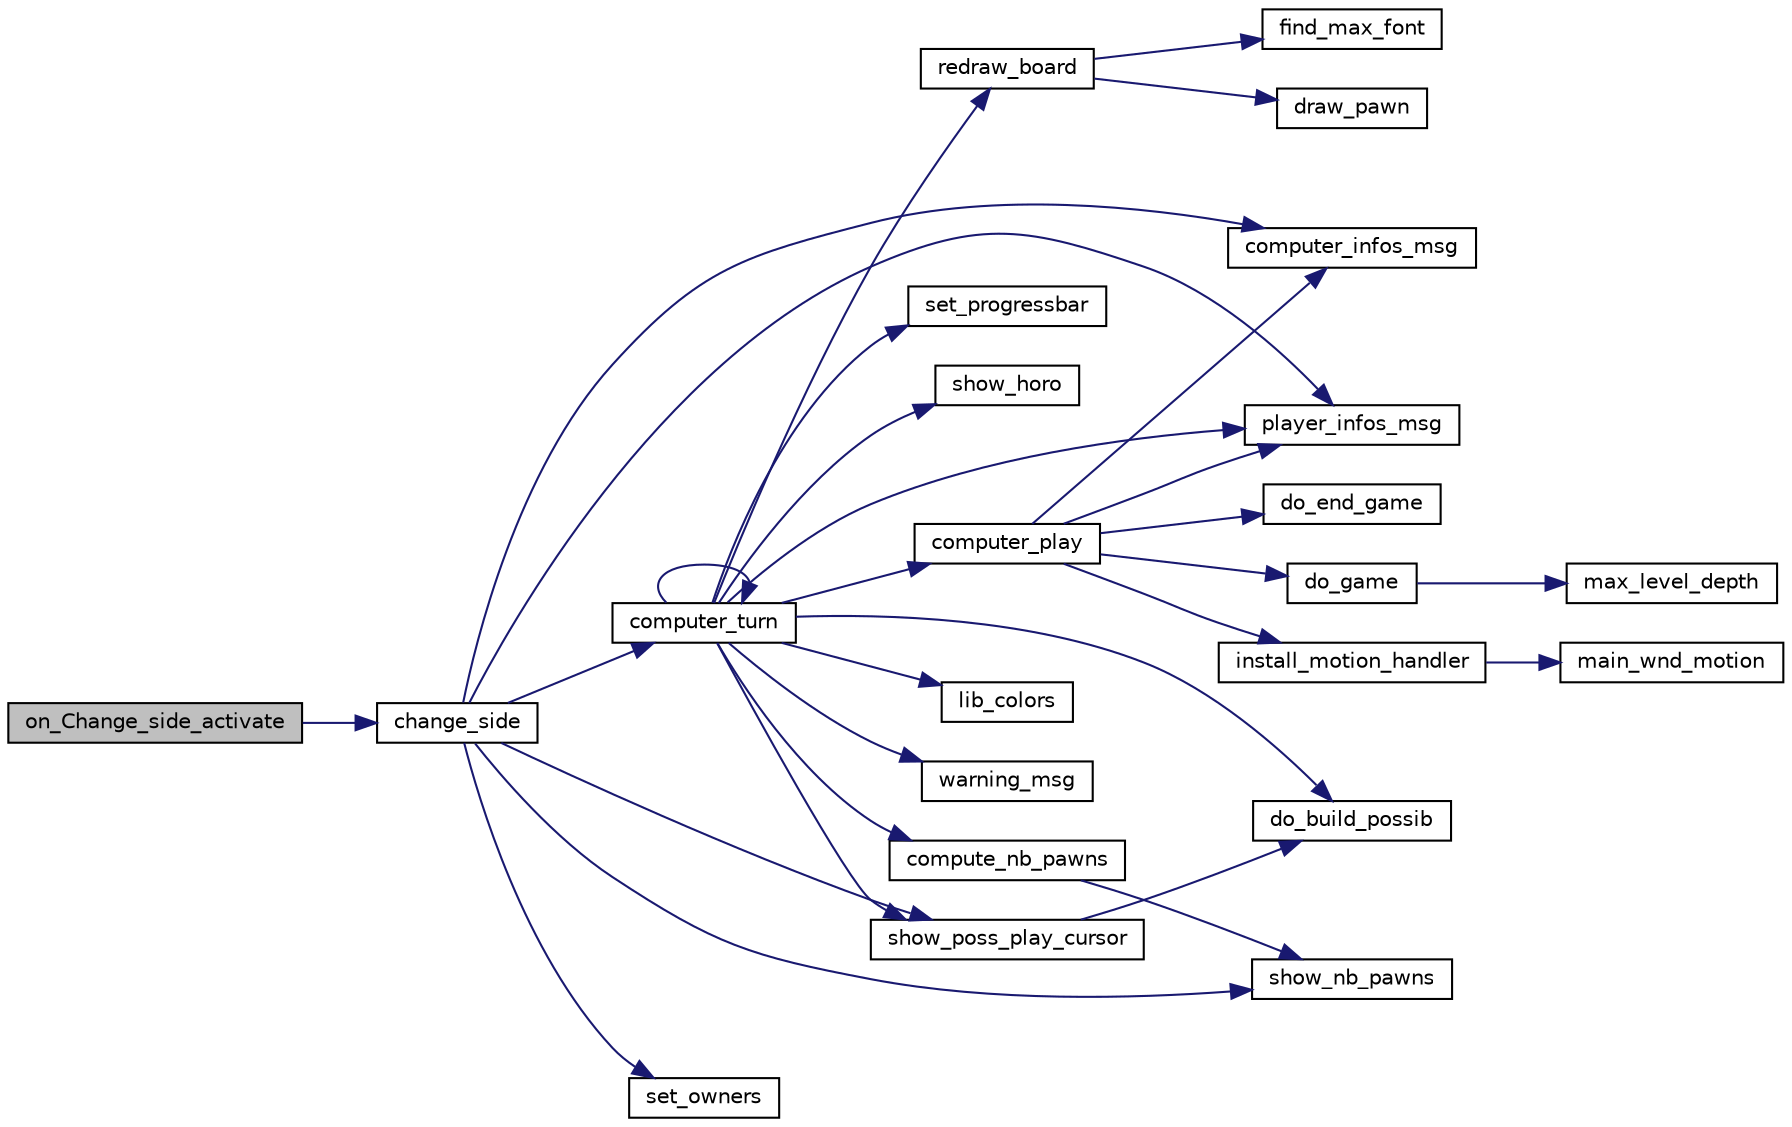 digraph "on_Change_side_activate"
{
  edge [fontname="Helvetica",fontsize="10",labelfontname="Helvetica",labelfontsize="10"];
  node [fontname="Helvetica",fontsize="10",shape=record];
  rankdir="LR";
  Node1 [label="on_Change_side_activate",height=0.2,width=0.4,color="black", fillcolor="grey75", style="filled", fontcolor="black"];
  Node1 -> Node2 [color="midnightblue",fontsize="10",style="solid",fontname="Helvetica"];
  Node2 [label="change_side",height=0.2,width=0.4,color="black", fillcolor="white", style="filled",URL="$play_8c.html#a757ee62eb84c6fa1c94ae70fff642908",tooltip="TBD. "];
  Node2 -> Node3 [color="midnightblue",fontsize="10",style="solid",fontname="Helvetica"];
  Node3 [label="computer_infos_msg",height=0.2,width=0.4,color="black", fillcolor="white", style="filled",URL="$layout_8c.html#a7784c84bb739265db053ac4ddc5bbc12",tooltip="TBD. "];
  Node2 -> Node4 [color="midnightblue",fontsize="10",style="solid",fontname="Helvetica"];
  Node4 [label="player_infos_msg",height=0.2,width=0.4,color="black", fillcolor="white", style="filled",URL="$layout_8c.html#abe6e831df0165647ade700f4daa54c40",tooltip="TBD. "];
  Node2 -> Node5 [color="midnightblue",fontsize="10",style="solid",fontname="Helvetica"];
  Node5 [label="set_owners",height=0.2,width=0.4,color="black", fillcolor="white", style="filled",URL="$status_8c.html#a835a1f84350cec6e8a0b9d88970f79cd",tooltip="TBD. "];
  Node2 -> Node6 [color="midnightblue",fontsize="10",style="solid",fontname="Helvetica"];
  Node6 [label="show_nb_pawns",height=0.2,width=0.4,color="black", fillcolor="white", style="filled",URL="$status_8c.html#a4fba2ff23717bd1aa3b270b4f3c88f96",tooltip="TBD. "];
  Node2 -> Node7 [color="midnightblue",fontsize="10",style="solid",fontname="Helvetica"];
  Node7 [label="computer_turn",height=0.2,width=0.4,color="black", fillcolor="white", style="filled",URL="$play_8c.html#a17abcf9afd0b549b7b3096b54c434215",tooltip="TBD. "];
  Node7 -> Node8 [color="midnightblue",fontsize="10",style="solid",fontname="Helvetica"];
  Node8 [label="computer_play",height=0.2,width=0.4,color="black", fillcolor="white", style="filled",URL="$play_8c.html#a532ee1d69e4607ff37f5bba170367090",tooltip="TBD. "];
  Node8 -> Node3 [color="midnightblue",fontsize="10",style="solid",fontname="Helvetica"];
  Node8 -> Node9 [color="midnightblue",fontsize="10",style="solid",fontname="Helvetica"];
  Node9 [label="install_motion_handler",height=0.2,width=0.4,color="black", fillcolor="white", style="filled",URL="$layout_8c.html#a5780cf40cad6e74575be54b51302f1b9",tooltip="TBD. "];
  Node9 -> Node10 [color="midnightblue",fontsize="10",style="solid",fontname="Helvetica"];
  Node10 [label="main_wnd_motion",height=0.2,width=0.4,color="black", fillcolor="white", style="filled",URL="$play_8c.html#a0541ba0433811df250387914677966b3",tooltip="TBD. "];
  Node8 -> Node11 [color="midnightblue",fontsize="10",style="solid",fontname="Helvetica"];
  Node11 [label="do_end_game",height=0.2,width=0.4,color="black", fillcolor="white", style="filled",URL="$endgame_8c.html#a3234a067ad9a3e234cf17ee54caf5c07",tooltip="TBD. "];
  Node8 -> Node12 [color="midnightblue",fontsize="10",style="solid",fontname="Helvetica"];
  Node12 [label="do_game",height=0.2,width=0.4,color="black", fillcolor="white", style="filled",URL="$game_8c.html#ad2f1bb4f135e7ae8bb2a3b808a476f05",tooltip="TBD. "];
  Node12 -> Node13 [color="midnightblue",fontsize="10",style="solid",fontname="Helvetica"];
  Node13 [label="max_level_depth",height=0.2,width=0.4,color="black", fillcolor="white", style="filled",URL="$game_8c.html#a2139b203244faaa8ec8e6c3a5989fa0e",tooltip="TBD. "];
  Node8 -> Node4 [color="midnightblue",fontsize="10",style="solid",fontname="Helvetica"];
  Node7 -> Node14 [color="midnightblue",fontsize="10",style="solid",fontname="Helvetica"];
  Node14 [label="set_progressbar",height=0.2,width=0.4,color="black", fillcolor="white", style="filled",URL="$status_8c.html#acf7a6cda63617a68fdd8da6deb615fed",tooltip="TBD. "];
  Node7 -> Node15 [color="midnightblue",fontsize="10",style="solid",fontname="Helvetica"];
  Node15 [label="show_horo",height=0.2,width=0.4,color="black", fillcolor="white", style="filled",URL="$status_8c.html#a8a1da154fd268fe008ef644dbaab3563",tooltip="TBD. "];
  Node7 -> Node16 [color="midnightblue",fontsize="10",style="solid",fontname="Helvetica"];
  Node16 [label="do_build_possib",height=0.2,width=0.4,color="black", fillcolor="white", style="filled",URL="$play_8c.html#ac8f1e24b1e8f73a55b08aff017d375ff",tooltip="TBD. "];
  Node7 -> Node17 [color="midnightblue",fontsize="10",style="solid",fontname="Helvetica"];
  Node17 [label="compute_nb_pawns",height=0.2,width=0.4,color="black", fillcolor="white", style="filled",URL="$play_8c.html#a3b624499792f8e8baba13ebc43777a0b",tooltip="TBD. "];
  Node17 -> Node6 [color="midnightblue",fontsize="10",style="solid",fontname="Helvetica"];
  Node7 -> Node18 [color="midnightblue",fontsize="10",style="solid",fontname="Helvetica"];
  Node18 [label="redraw_board",height=0.2,width=0.4,color="black", fillcolor="white", style="filled",URL="$layout_8c.html#a6fbe970f2fddbc239e9ce420ba56eca5",tooltip="TBD. "];
  Node18 -> Node19 [color="midnightblue",fontsize="10",style="solid",fontname="Helvetica"];
  Node19 [label="draw_pawn",height=0.2,width=0.4,color="black", fillcolor="white", style="filled",URL="$layout_8c.html#aa16982074176adf4f29d91c2e75c6a0c",tooltip="TBD. "];
  Node18 -> Node20 [color="midnightblue",fontsize="10",style="solid",fontname="Helvetica"];
  Node20 [label="find_max_font",height=0.2,width=0.4,color="black", fillcolor="white", style="filled",URL="$config_8c.html#adb9b9fe162d52f28aca8c66146a809a4",tooltip="TBD. "];
  Node7 -> Node21 [color="midnightblue",fontsize="10",style="solid",fontname="Helvetica"];
  Node21 [label="lib_colors",height=0.2,width=0.4,color="black", fillcolor="white", style="filled",URL="$play_8c.html#a2683002534294d469dc80718780533e2",tooltip="TBD. "];
  Node7 -> Node22 [color="midnightblue",fontsize="10",style="solid",fontname="Helvetica"];
  Node22 [label="show_poss_play_cursor",height=0.2,width=0.4,color="black", fillcolor="white", style="filled",URL="$play_8c.html#a3e46a6606bdf7412f1116dd2b5f2a144",tooltip="Check each cell. "];
  Node22 -> Node16 [color="midnightblue",fontsize="10",style="solid",fontname="Helvetica"];
  Node7 -> Node4 [color="midnightblue",fontsize="10",style="solid",fontname="Helvetica"];
  Node7 -> Node23 [color="midnightblue",fontsize="10",style="solid",fontname="Helvetica"];
  Node23 [label="warning_msg",height=0.2,width=0.4,color="black", fillcolor="white", style="filled",URL="$util_8c.html#a3306e5518e661692fc20bf3ee2ecc31a",tooltip="TBD. "];
  Node7 -> Node7 [color="midnightblue",fontsize="10",style="solid",fontname="Helvetica"];
  Node2 -> Node22 [color="midnightblue",fontsize="10",style="solid",fontname="Helvetica"];
}
